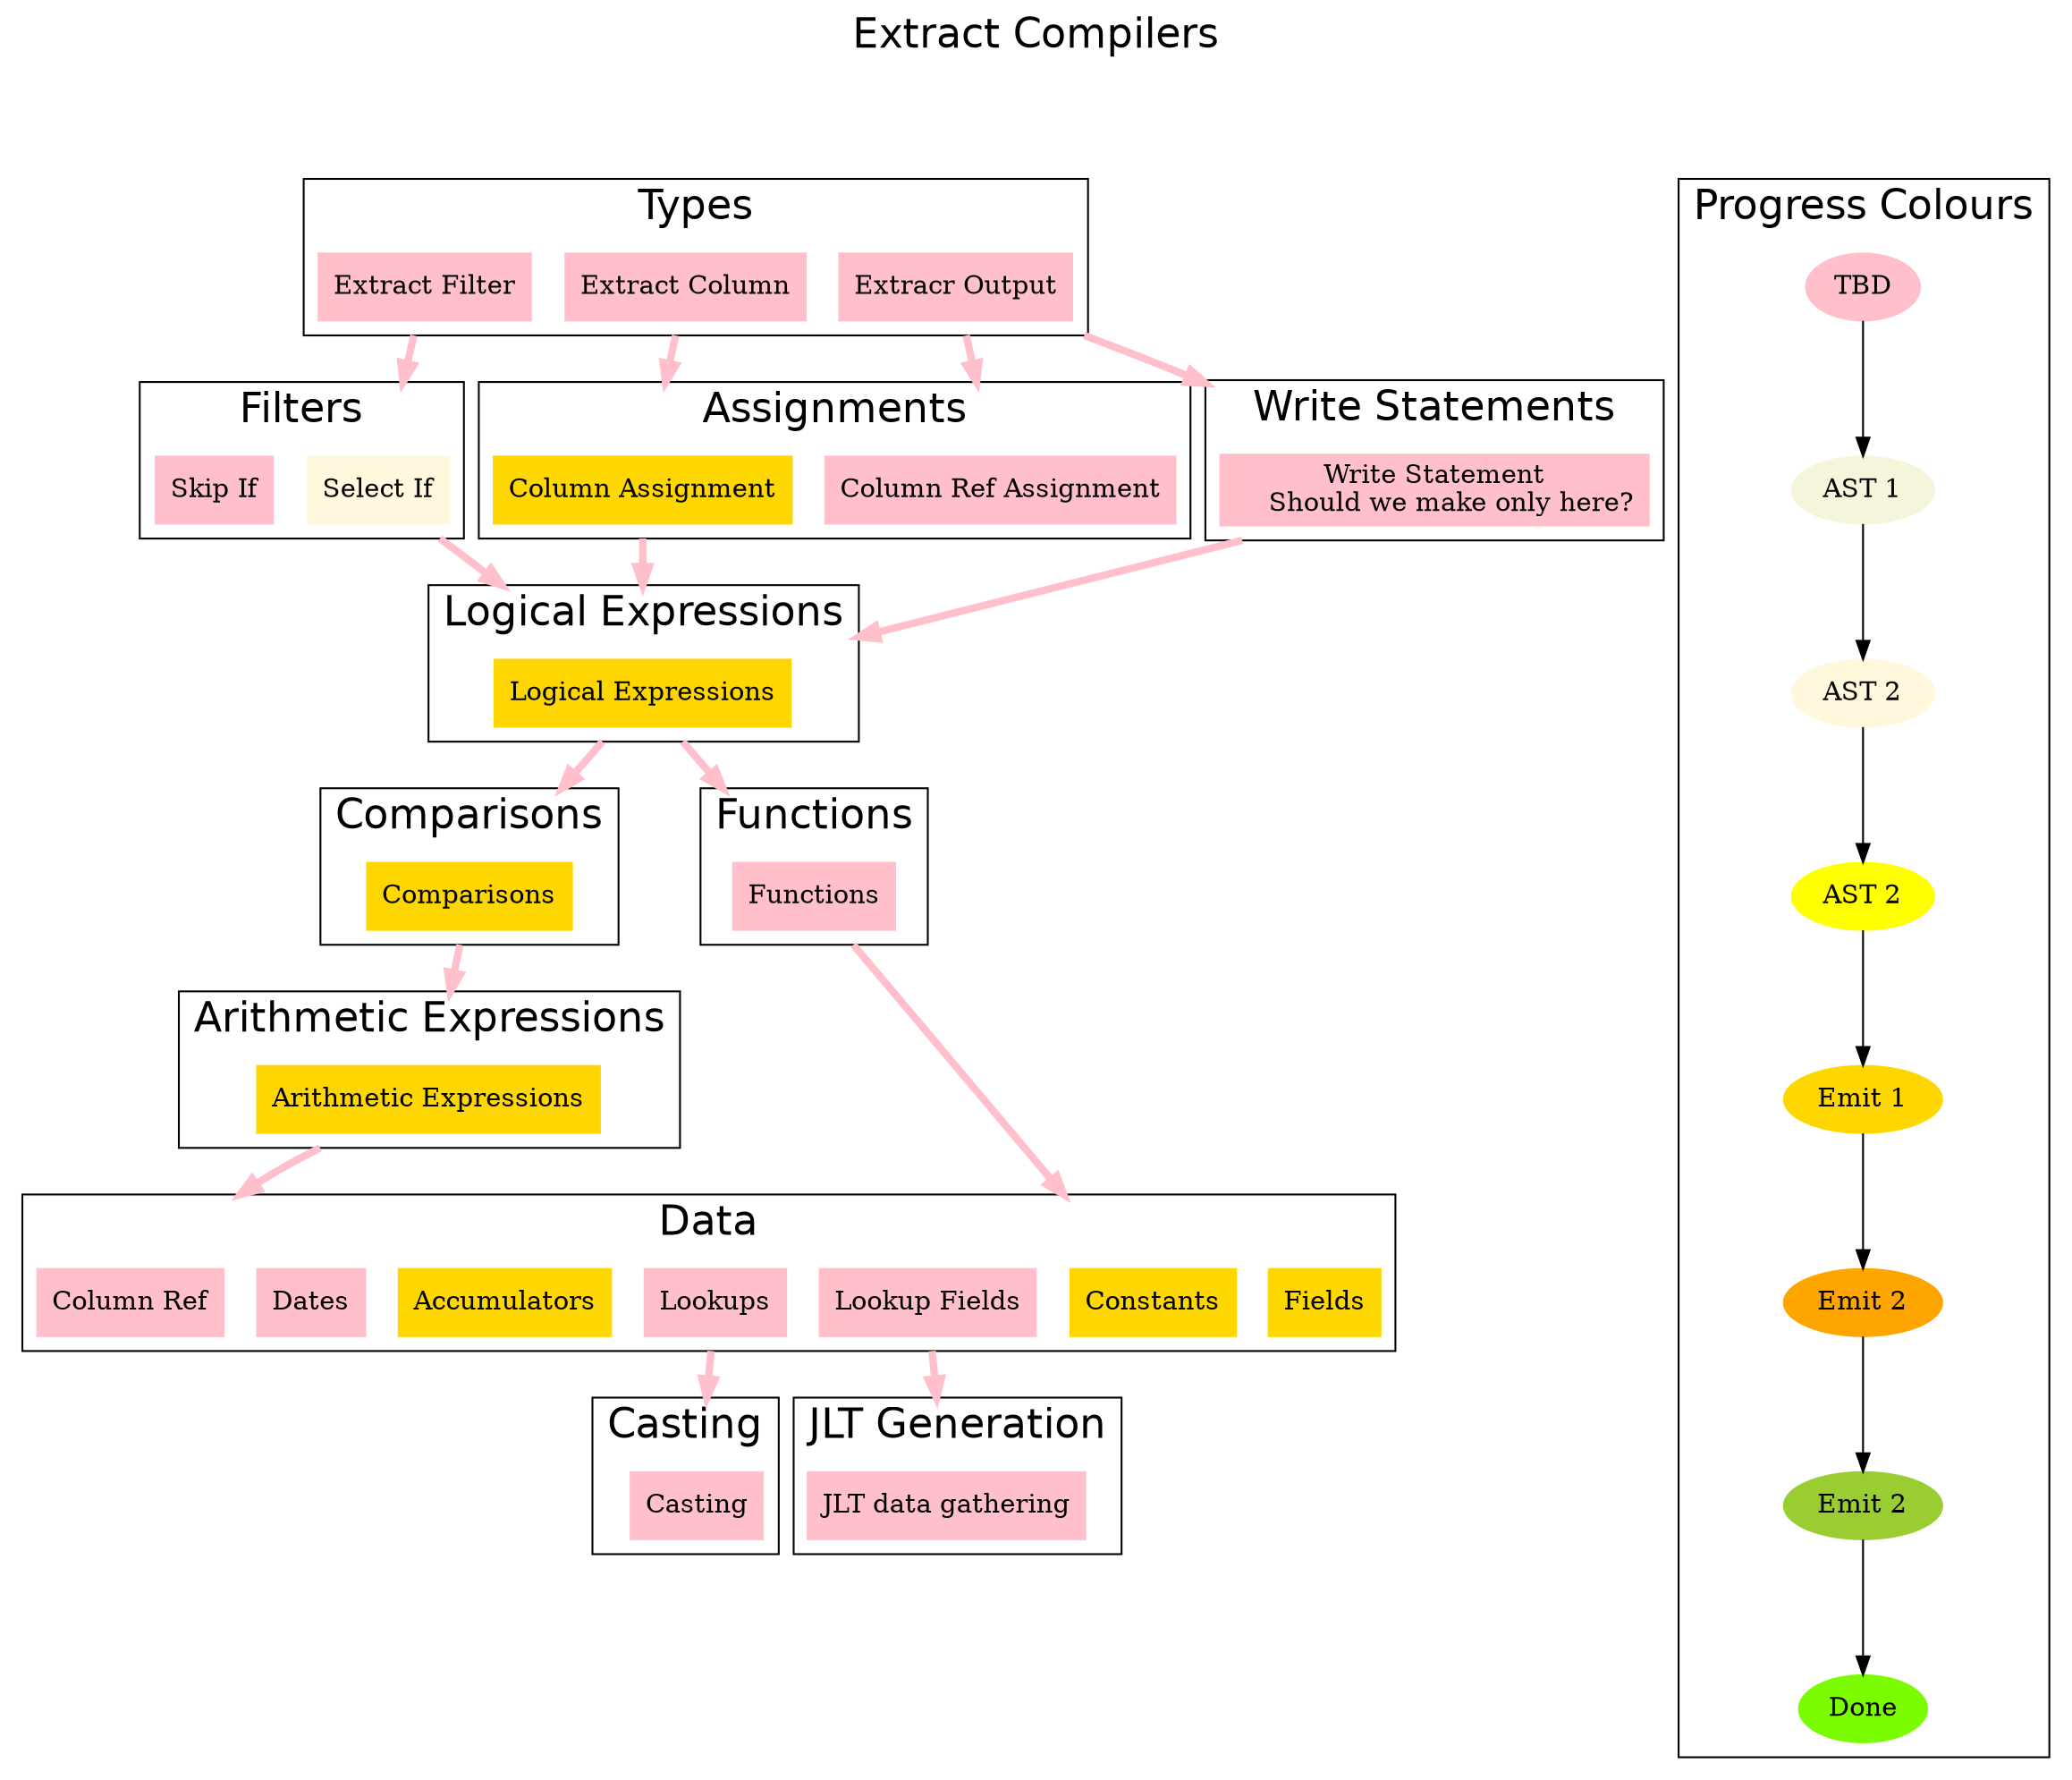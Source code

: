 digraph RunControlGeneratoFileFlowr {
rankdir=TB
//Nodes
graph [label="Extract Compilers\n\n\n", labelloc=t, labeljust=center, fontname=Helvetica, fontsize=22 ranksep="1 equally" compound=true ];
labeljust=center;

// Files
subgraph cluster_type { label="Types" node [shape=plaintext] 
    EFC[label="Extract Filter" shape=rect style=filled color=pink]
    ECC[label="Extract Column" shape=rect style=filled color=pink]
    EOC[label="Extracr Output" shape=rect style=filled color=pink]
}

subgraph cluster_progess { label="Progress Colours"  node [shape=plaintext] 
    c1[label="TBD" shape=oval style=filled color=pink]
    c2[label="AST 1" shape=oval style=filled color=beige]
    c3[label="AST 2" shape=oval style=filled color=cornsilk]
    c4[label="AST 2" shape=oval style=filled color=yellow]
    c5[label="Emit 1" shape=oval style=filled color=gold]
    c6[label="Emit 2" shape=oval style=filled color=orange]
    c7[label="Emit 2" shape=oval style=filled color=yellowgreen]
    c8[label="Done" shape=oval style=filled color=lawngreen]
}

c1 -> c2 -> c3 -> c4 -> c5 -> c6 -> c7 -> c8

subgraph cluster_fil { label="Filters" node [shape=plaintext] 
    SEL[label="Select If" shape=rect style=filled color=cornsilk]
    SKIP[label="Skip If" shape=rect style=filled color=pink]
}


subgraph cluster_ass { label="Assignments" node [shape=plaintext] 
    COLAS[label="Column Assignment" shape=rect style=filled color=gold]
    COLREFASS[label="Column Ref Assignment" shape=rect style=filled color=pink]
}

subgraph cluster_wr { label="Write Statements" node [shape=plaintext] 
    WRITE[label="Write Statement
    Should we make only here?" shape=rect style=filled color=pink]
}

subgraph cluster_arith { label="Arithmetic Expressions" node [shape=plaintext] 
    ARITH[label="Arithmetic Expressions" shape=rect style=filled color=gold]
}

subgraph cluster_comp { label="Comparisons" node [shape=plaintext] 
    COMP[label="Comparisons" shape=rect style=filled color=gold]
}

subgraph cluster_logic { label="Logical Expressions" node [shape=plaintext] 
    LOGEXP[label="Logical Expressions" shape=rect style=filled color=gold]
}

subgraph cluster_data { label="Data" node [shape=plaintext] 
    FIELDS[label="Fields" shape=rect style=filled color=gold]
    CONST[label="Constants" shape=rect style=filled color=gold]
    LOOKUP[label="Lookups" shape=rect style=filled color=pink]
    LOOKFLD[label="Lookup Fields" shape=rect style=filled color=pink]
    ACCUM[label="Accumulators" shape=rect style=filled color=gold]
    DATE[label="Dates" shape=rect style=filled color=pink]
    COLREF[label="Column Ref" shape=rect style=filled color=pink]
}

subgraph cluster_func { label="Functions" node [shape=plaintext] 
    FUNC[label="Functions" shape=rect style=filled color=pink]
}

subgraph cluster_cast { label="Casting" node [shape=plaintext] 
    CAST[label="Casting" shape=rect style=filled color=pink]
}

subgraph cluster_jlt { label="JLT Generation" node [shape=plaintext] 
    JLT[label="JLT data gathering" shape=rect style=filled color=pink]
}


EFC -> SEL [lhead=cluster_fil, ltail=cluster_type color=pink penwidth=4]

ECC -> COLAS [lhead=cluster_ass, ltail=cluster_type color=pink penwidth=4]

LOGEXP -> COMP [lhead=cluster_comp, ltail=cluster_logic color=pink penwidth=4]
COMP -> ARITH [lhead=cluster_arith, ltail=cluster_comp color=pink penwidth=4]
EOC -> COLREFASS [lhead=cluster_ass, ltail=cluster_type color=pink penwidth=4]
SEL -> LOGEXP [lhead=cluster_logic, ltail=cluster_fil color=pink penwidth=4]

EOC -> WRITE [lhead=cluster_wr, ltail=cluster_type color=pink penwidth=4]

COLAS -> LOGEXP [lhead=cluster_logic, ltail=cluster_ass color=pink penwidth=4]
ARITH -> COLREF [lhead=cluster_data, ltail=cluster_arith color=pink penwidth=4]

LOOKUP -> CAST [lhead=cluster_cast, ltail=cluster_data color=pink penwidth=4]

LOGEXP -> FUNC [lhead=cluster_func, ltail=cluster_logic color=pink penwidth=4]
FUNC -> CONST [lhead=cluster_data, ltail=cluster_func color=pink  penwidth=4]

WRITE -> LOGEXP [lhead=cluster_logic, ltail=cluster_wr color=pink penwidth=4]

LOOKFLD -> JLT [lhead=cluster_jlt, ltail=cluster_data color=pink penwidth=4]

}
